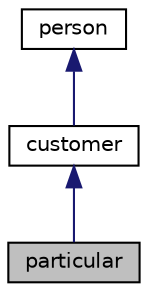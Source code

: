 digraph G
{
  edge [fontname="Helvetica",fontsize="10",labelfontname="Helvetica",labelfontsize="10"];
  node [fontname="Helvetica",fontsize="10",shape=record];
  Node1 [label="particular",height=0.2,width=0.4,color="black", fillcolor="grey75", style="filled" fontcolor="black"];
  Node2 -> Node1 [dir="back",color="midnightblue",fontsize="10",style="solid",fontname="Helvetica"];
  Node2 [label="customer",height=0.2,width=0.4,color="black", fillcolor="white", style="filled",URL="$classcustomer.html",tooltip="Sub-Class customer."];
  Node3 -> Node2 [dir="back",color="midnightblue",fontsize="10",style="solid",fontname="Helvetica"];
  Node3 [label="person",height=0.2,width=0.4,color="black", fillcolor="white", style="filled",URL="$classperson.html",tooltip="Super-Class Person."];
}
